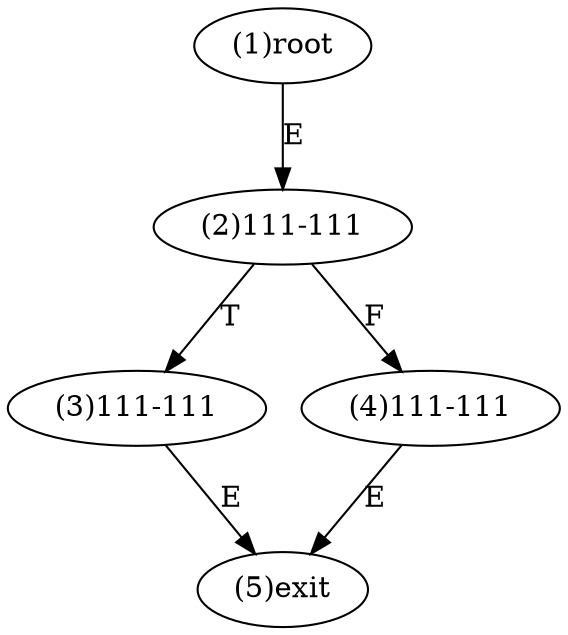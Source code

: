 digraph "" { 
1[ label="(1)root"];
2[ label="(2)111-111"];
3[ label="(3)111-111"];
4[ label="(4)111-111"];
5[ label="(5)exit"];
1->2[ label="E"];
2->4[ label="F"];
2->3[ label="T"];
3->5[ label="E"];
4->5[ label="E"];
}